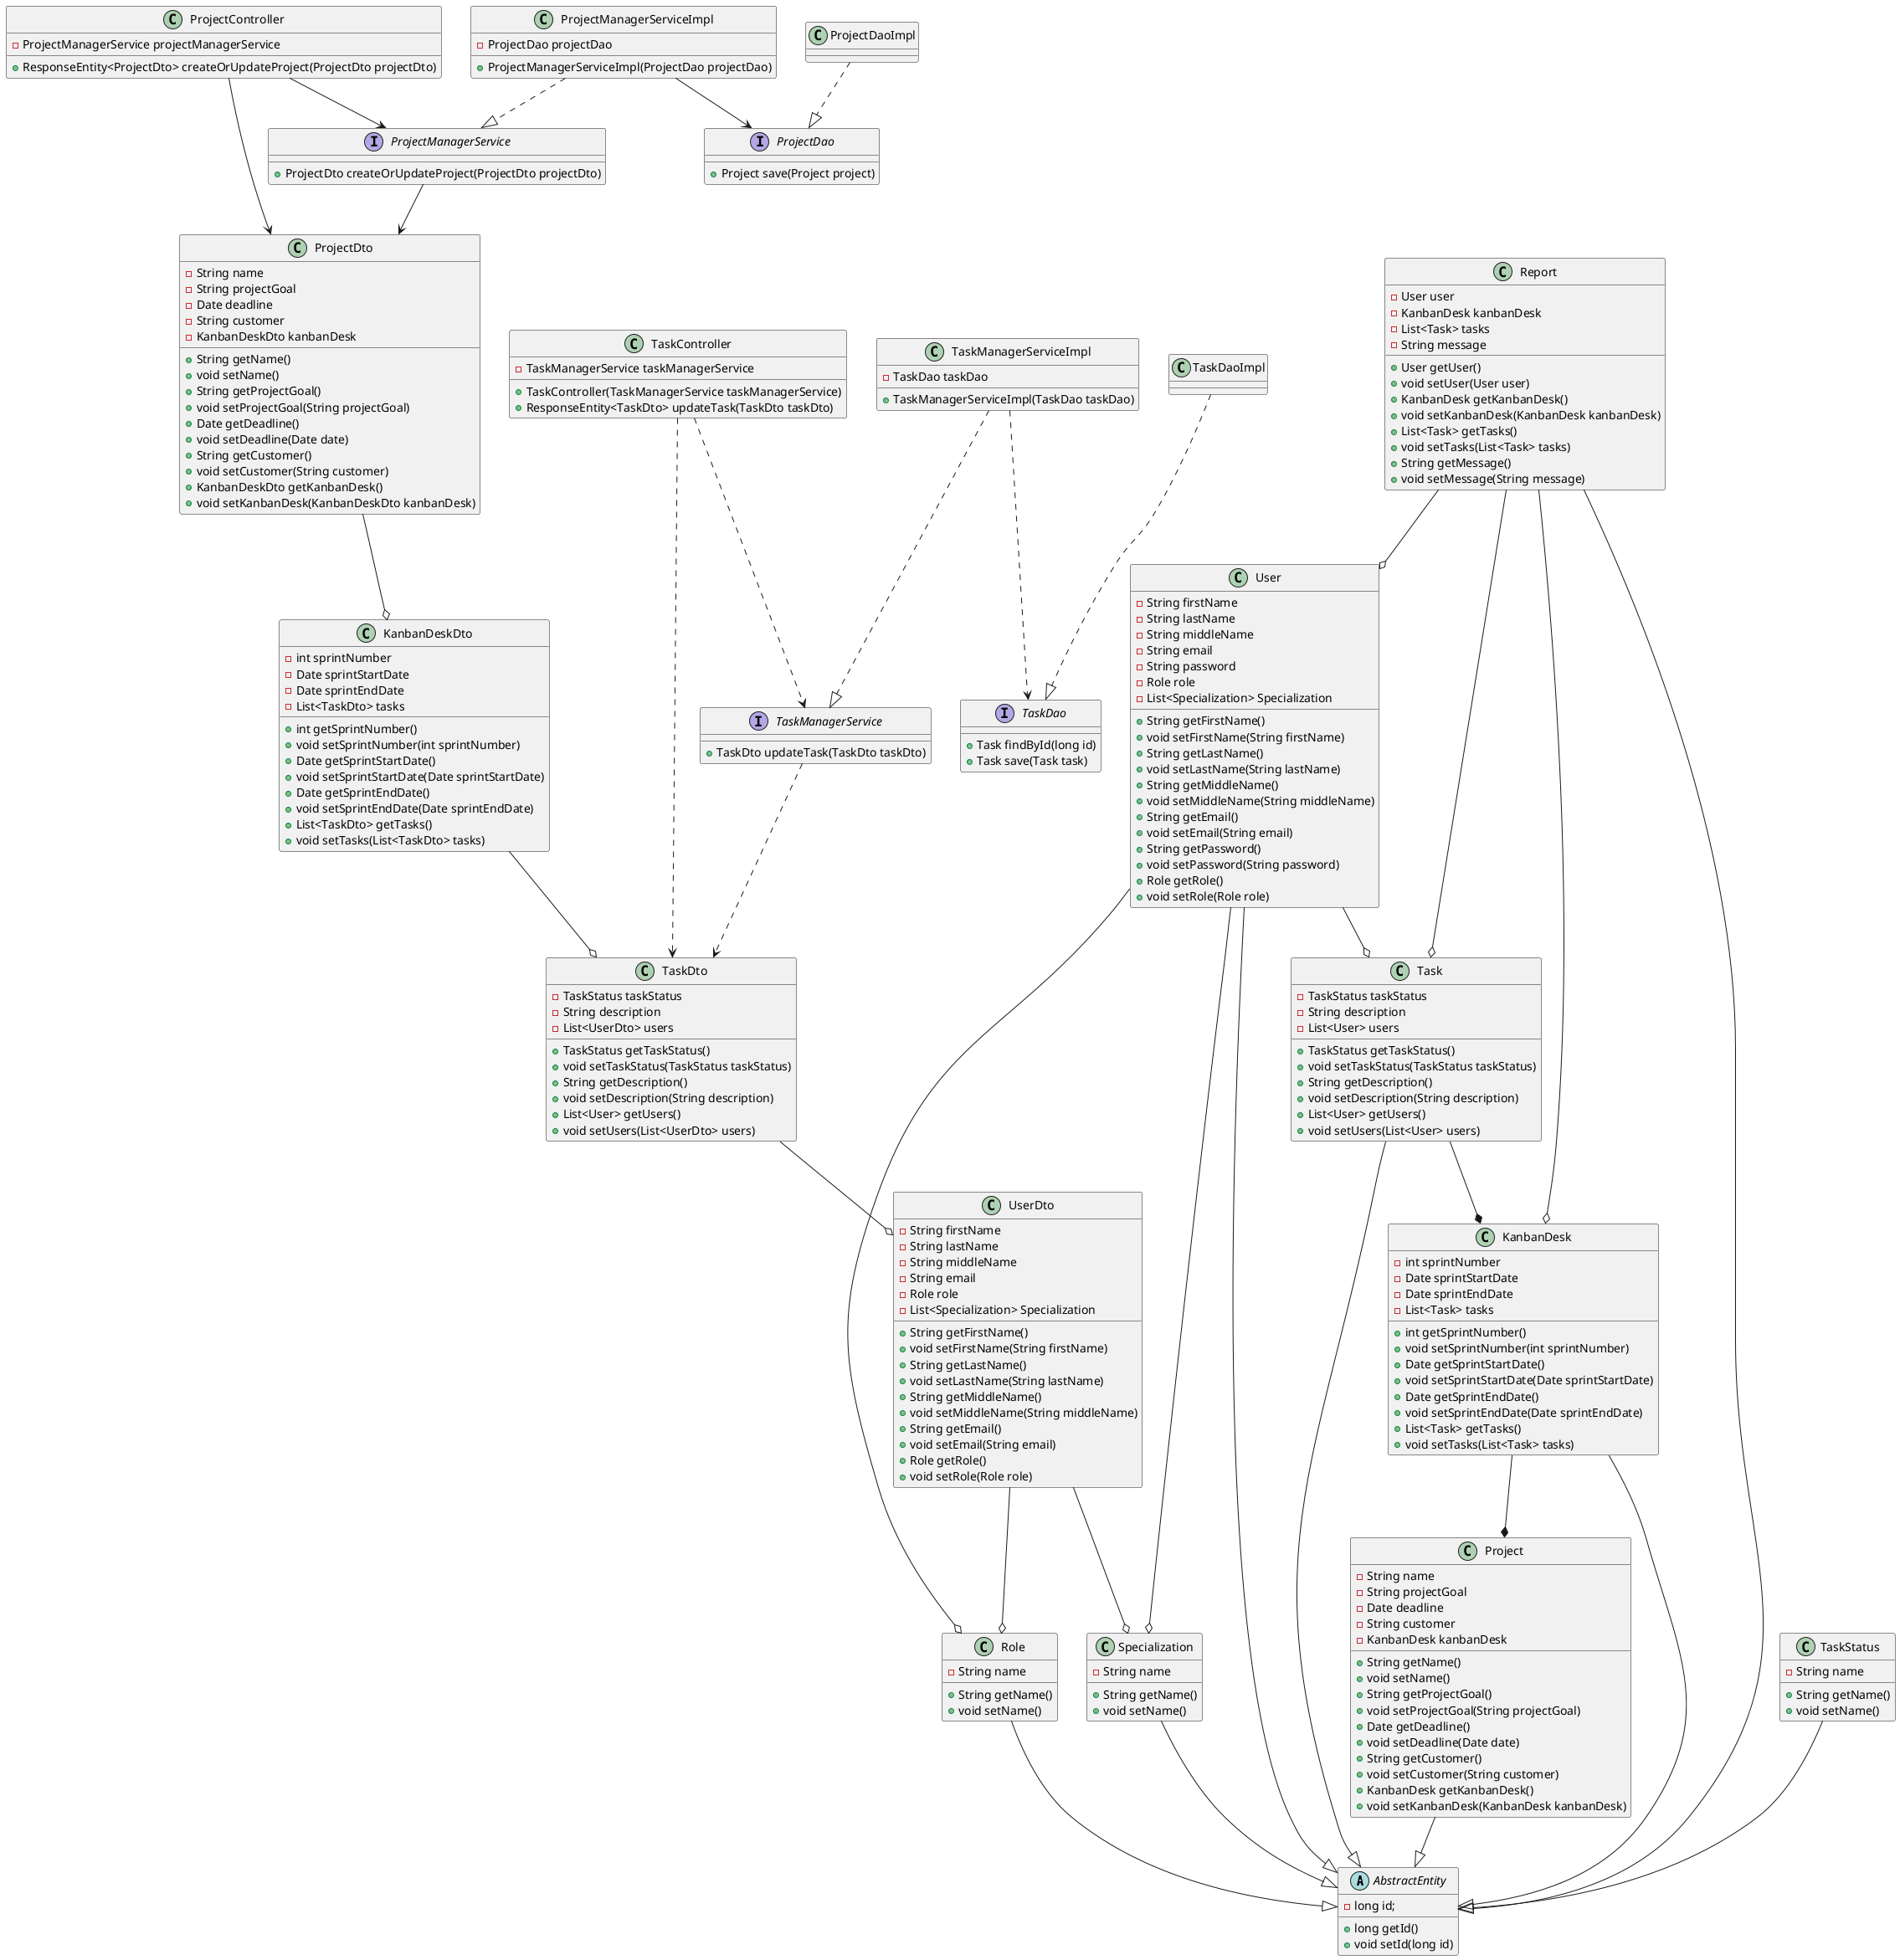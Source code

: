 @startuml classes
abstract class AbstractEntity
{
    - long id;
    + long getId()
    + void setId(long id)
}
class User
{
    - String firstName
    - String lastName
    - String middleName
    - String email
    - String password
    - Role role
    - List<Specialization> Specialization
    + String getFirstName()
    + void setFirstName(String firstName)
    + String getLastName()
    + void setLastName(String lastName)
    + String getMiddleName()
    + void setMiddleName(String middleName)
    + String getEmail()
    + void setEmail(String email)
    + String getPassword()
    + void setPassword(String password)
    + Role getRole()
    + void setRole(Role role)
}
class UserDto
{
    - String firstName
    - String lastName
    - String middleName
    - String email
    - Role role
    - List<Specialization> Specialization
    + String getFirstName()
    + void setFirstName(String firstName)
    + String getLastName()
    + void setLastName(String lastName)
    + String getMiddleName()
    + void setMiddleName(String middleName)
    + String getEmail()
    + void setEmail(String email)
    + Role getRole()
    + void setRole(Role role)
}
class Role
{
    - String name
    + String getName()
    + void setName()
}
class Project
{
    - String name
    - String projectGoal
    - Date deadline
    - String customer
    - KanbanDesk kanbanDesk
    + String getName()
    + void setName()
    + String getProjectGoal()
    + void setProjectGoal(String projectGoal)
    + Date getDeadline()
    + void setDeadline(Date date)
    + String getCustomer()
    + void setCustomer(String customer)
    + KanbanDesk getKanbanDesk()
    + void setKanbanDesk(KanbanDesk kanbanDesk)
}
class ProjectDto
{
    - String name
    - String projectGoal
    - Date deadline
    - String customer
    - KanbanDeskDto kanbanDesk
    + String getName()
    + void setName()
    + String getProjectGoal()
    + void setProjectGoal(String projectGoal)
    + Date getDeadline()
    + void setDeadline(Date date)
    + String getCustomer()
    + void setCustomer(String customer)
    + KanbanDeskDto getKanbanDesk()
    + void setKanbanDesk(KanbanDeskDto kanbanDesk)
}
class TaskStatus
{
    - String name
    + String getName()
    + void setName()
}
class Task
{
    - TaskStatus taskStatus
    - String description
    - List<User> users
    + TaskStatus getTaskStatus()
    + void setTaskStatus(TaskStatus taskStatus)
    + String getDescription()
    + void setDescription(String description)
    + List<User> getUsers()
    + void setUsers(List<User> users)
}
class TaskDto
{
    - TaskStatus taskStatus
    - String description
    - List<UserDto> users
    + TaskStatus getTaskStatus()
    + void setTaskStatus(TaskStatus taskStatus)
    + String getDescription()
    + void setDescription(String description)
    + List<User> getUsers()
    + void setUsers(List<UserDto> users)   
}
class KanbanDesk
{
    - int sprintNumber
    - Date sprintStartDate
    - Date sprintEndDate
    - List<Task> tasks
    + int getSprintNumber()
    + void setSprintNumber(int sprintNumber)
    + Date getSprintStartDate()
    + void setSprintStartDate(Date sprintStartDate)
    + Date getSprintEndDate()
    + void setSprintEndDate(Date sprintEndDate)
    + List<Task> getTasks()
    + void setTasks(List<Task> tasks)
}
class KanbanDeskDto
{
    - int sprintNumber
    - Date sprintStartDate
    - Date sprintEndDate
    - List<TaskDto> tasks
    + int getSprintNumber()
    + void setSprintNumber(int sprintNumber)
    + Date getSprintStartDate()
    + void setSprintStartDate(Date sprintStartDate)
    + Date getSprintEndDate()
    + void setSprintEndDate(Date sprintEndDate)
    + List<TaskDto> getTasks()
    + void setTasks(List<TaskDto> tasks) 
}
class Report
{
    - User user
    - KanbanDesk kanbanDesk
    - List<Task> tasks
    - String message
    + User getUser()
    + void setUser(User user)
    + KanbanDesk getKanbanDesk()
    + void setKanbanDesk(KanbanDesk kanbanDesk)
    + List<Task> getTasks()
    + void setTasks(List<Task> tasks)
    + String getMessage()
    + void setMessage(String message)
}
class Specialization
{
    - String name
    + String getName()
    + void setName()
}
interface TaskDao
{
    + Task findById(long id)
    + Task save(Task task)
}
interface ProjectDao
{
    + Project save(Project project)
}
class TaskDaoImpl
{

}
class ProjectDaoImpl
{

}
class TaskController
{
    - TaskManagerService taskManagerService
    + TaskController(TaskManagerService taskManagerService)
    + ResponseEntity<TaskDto> updateTask(TaskDto taskDto)
}
class ProjectController
{
    - ProjectManagerService projectManagerService
    + ResponseEntity<ProjectDto> createOrUpdateProject(ProjectDto projectDto)
}
interface TaskManagerService
{
    + TaskDto updateTask(TaskDto taskDto)
}
interface ProjectManagerService
{
    + ProjectDto createOrUpdateProject(ProjectDto projectDto)
}
class TaskManagerServiceImpl
{
    - TaskDao taskDao
    + TaskManagerServiceImpl(TaskDao taskDao)
}
class ProjectManagerServiceImpl
{
    - ProjectDao projectDao
    + ProjectManagerServiceImpl(ProjectDao projectDao)
}

User --|> AbstractEntity
Project --|> AbstractEntity
TaskStatus --|> AbstractEntity
Task --|> AbstractEntity
KanbanDesk --|> AbstractEntity
Report --|> AbstractEntity
Specialization --|> AbstractEntity
Role --|> AbstractEntity
User --o Task
Report --o KanbanDesk
User --o Specialization
User --o Role
Report --o Task
Report --o User
KanbanDesk --* Project
Task --* KanbanDesk
UserDto --o Specialization
UserDto --o Role
TaskDto --o UserDto
TaskDaoImpl ..|> TaskDao
TaskManagerServiceImpl ..|> TaskManagerService
TaskController ..> TaskManagerService
TaskController ..> TaskDto
TaskManagerServiceImpl ..> TaskDao
TaskManagerService ..> TaskDto
ProjectDto  --o KanbanDeskDto
KanbanDeskDto --o TaskDto
ProjectController --> ProjectDto
ProjectController --> ProjectManagerService
ProjectManagerServiceImpl --> ProjectDao
ProjectManagerServiceImpl ..|> ProjectManagerService
ProjectDaoImpl ..|> ProjectDao
ProjectManagerService --> ProjectDto

@enduml